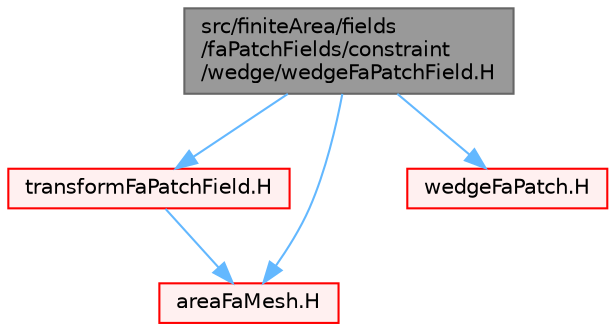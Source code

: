 digraph "src/finiteArea/fields/faPatchFields/constraint/wedge/wedgeFaPatchField.H"
{
 // LATEX_PDF_SIZE
  bgcolor="transparent";
  edge [fontname=Helvetica,fontsize=10,labelfontname=Helvetica,labelfontsize=10];
  node [fontname=Helvetica,fontsize=10,shape=box,height=0.2,width=0.4];
  Node1 [id="Node000001",label="src/finiteArea/fields\l/faPatchFields/constraint\l/wedge/wedgeFaPatchField.H",height=0.2,width=0.4,color="gray40", fillcolor="grey60", style="filled", fontcolor="black",tooltip=" "];
  Node1 -> Node2 [id="edge1_Node000001_Node000002",color="steelblue1",style="solid",tooltip=" "];
  Node2 [id="Node000002",label="transformFaPatchField.H",height=0.2,width=0.4,color="red", fillcolor="#FFF0F0", style="filled",URL="$transformFaPatchField_8H.html",tooltip=" "];
  Node2 -> Node239 [id="edge2_Node000002_Node000239",color="steelblue1",style="solid",tooltip=" "];
  Node239 [id="Node000239",label="areaFaMesh.H",height=0.2,width=0.4,color="red", fillcolor="#FFF0F0", style="filled",URL="$areaFaMesh_8H.html",tooltip=" "];
  Node1 -> Node356 [id="edge3_Node000001_Node000356",color="steelblue1",style="solid",tooltip=" "];
  Node356 [id="Node000356",label="wedgeFaPatch.H",height=0.2,width=0.4,color="red", fillcolor="#FFF0F0", style="filled",URL="$wedgeFaPatch_8H.html",tooltip=" "];
  Node1 -> Node239 [id="edge4_Node000001_Node000239",color="steelblue1",style="solid",tooltip=" "];
}
